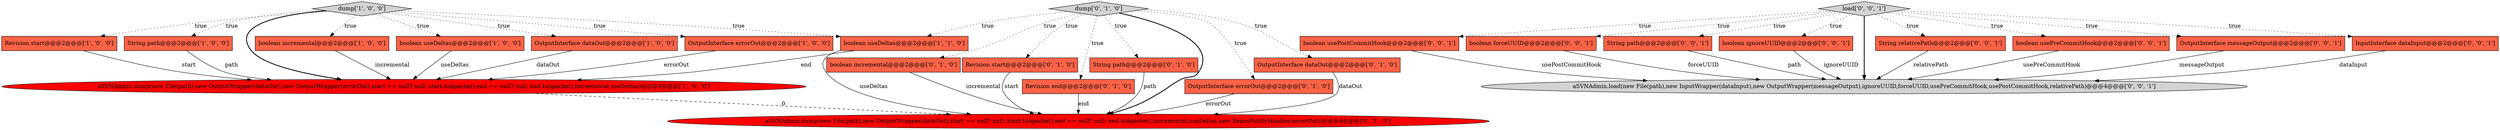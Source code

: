 digraph {
5 [style = filled, label = "dump['1', '0', '0']", fillcolor = lightgray, shape = diamond image = "AAA0AAABBB1BBB"];
7 [style = filled, label = "OutputInterface dataOut@@@2@@@['1', '0', '0']", fillcolor = tomato, shape = box image = "AAA0AAABBB1BBB"];
1 [style = filled, label = "String path@@@2@@@['1', '0', '0']", fillcolor = tomato, shape = box image = "AAA0AAABBB1BBB"];
8 [style = filled, label = "boolean useDeltas@@@2@@@['1', '1', '0']", fillcolor = tomato, shape = box image = "AAA0AAABBB1BBB"];
26 [style = filled, label = "boolean usePostCommitHook@@@2@@@['0', '0', '1']", fillcolor = tomato, shape = box image = "AAA0AAABBB3BBB"];
10 [style = filled, label = "boolean incremental@@@2@@@['0', '1', '0']", fillcolor = tomato, shape = box image = "AAA0AAABBB2BBB"];
11 [style = filled, label = "Revision start@@@2@@@['0', '1', '0']", fillcolor = tomato, shape = box image = "AAA0AAABBB2BBB"];
23 [style = filled, label = "boolean forceUUID@@@2@@@['0', '0', '1']", fillcolor = tomato, shape = box image = "AAA0AAABBB3BBB"];
4 [style = filled, label = "aSVNAdmin.dump(new File(path),new OutputWrapper(dataOut),new OutputWrapper(errorOut),start == null? null: start.toApache(),end == null? null: end.toApache(),incremental,useDeltas)@@@4@@@['1', '0', '0']", fillcolor = red, shape = ellipse image = "AAA1AAABBB1BBB"];
21 [style = filled, label = "String path@@@2@@@['0', '0', '1']", fillcolor = tomato, shape = box image = "AAA0AAABBB3BBB"];
13 [style = filled, label = "Revision end@@@2@@@['0', '1', '0']", fillcolor = tomato, shape = box image = "AAA0AAABBB2BBB"];
3 [style = filled, label = "boolean incremental@@@2@@@['1', '0', '0']", fillcolor = tomato, shape = box image = "AAA0AAABBB1BBB"];
20 [style = filled, label = "boolean ignoreUUID@@@2@@@['0', '0', '1']", fillcolor = tomato, shape = box image = "AAA0AAABBB3BBB"];
19 [style = filled, label = "aSVNAdmin.load(new File(path),new InputWrapper(dataInput),new OutputWrapper(messageOutput),ignoreUUID,forceUUID,usePreCommitHook,usePostCommitHook,relativePath)@@@4@@@['0', '0', '1']", fillcolor = lightgray, shape = ellipse image = "AAA0AAABBB3BBB"];
18 [style = filled, label = "String relativePath@@@2@@@['0', '0', '1']", fillcolor = tomato, shape = box image = "AAA0AAABBB3BBB"];
9 [style = filled, label = "String path@@@2@@@['0', '1', '0']", fillcolor = tomato, shape = box image = "AAA0AAABBB2BBB"];
24 [style = filled, label = "boolean usePreCommitHook@@@2@@@['0', '0', '1']", fillcolor = tomato, shape = box image = "AAA0AAABBB3BBB"];
16 [style = filled, label = "dump['0', '1', '0']", fillcolor = lightgray, shape = diamond image = "AAA0AAABBB2BBB"];
6 [style = filled, label = "boolean useDeltas@@@2@@@['1', '0', '0']", fillcolor = tomato, shape = box image = "AAA0AAABBB1BBB"];
2 [style = filled, label = "OutputInterface errorOut@@@2@@@['1', '0', '0']", fillcolor = tomato, shape = box image = "AAA0AAABBB1BBB"];
22 [style = filled, label = "OutputInterface messageOutput@@@2@@@['0', '0', '1']", fillcolor = tomato, shape = box image = "AAA0AAABBB3BBB"];
17 [style = filled, label = "InputInterface dataInput@@@2@@@['0', '0', '1']", fillcolor = tomato, shape = box image = "AAA0AAABBB3BBB"];
15 [style = filled, label = "aSVNAdmin.dump(new File(path),new OutputWrapper(dataOut),start == null? null: start.toApache(),end == null? null: end.toApache(),incremental,useDeltas,new ReposNotifyHandler(errorOut))@@@4@@@['0', '1', '0']", fillcolor = red, shape = ellipse image = "AAA1AAABBB2BBB"];
25 [style = filled, label = "load['0', '0', '1']", fillcolor = lightgray, shape = diamond image = "AAA0AAABBB3BBB"];
12 [style = filled, label = "OutputInterface errorOut@@@2@@@['0', '1', '0']", fillcolor = tomato, shape = box image = "AAA0AAABBB2BBB"];
14 [style = filled, label = "OutputInterface dataOut@@@2@@@['0', '1', '0']", fillcolor = tomato, shape = box image = "AAA0AAABBB2BBB"];
0 [style = filled, label = "Revision start@@@2@@@['1', '0', '0']", fillcolor = tomato, shape = box image = "AAA0AAABBB1BBB"];
16->8 [style = dotted, label="true"];
16->15 [style = bold, label=""];
16->9 [style = dotted, label="true"];
16->12 [style = dotted, label="true"];
25->21 [style = dotted, label="true"];
16->13 [style = dotted, label="true"];
18->19 [style = solid, label="relativePath"];
20->19 [style = solid, label="ignoreUUID"];
5->1 [style = dotted, label="true"];
3->4 [style = solid, label="incremental"];
5->6 [style = dotted, label="true"];
25->24 [style = dotted, label="true"];
26->19 [style = solid, label="usePostCommitHook"];
22->19 [style = solid, label="messageOutput"];
23->19 [style = solid, label="forceUUID"];
5->0 [style = dotted, label="true"];
5->3 [style = dotted, label="true"];
1->4 [style = solid, label="path"];
16->10 [style = dotted, label="true"];
21->19 [style = solid, label="path"];
25->18 [style = dotted, label="true"];
8->15 [style = solid, label="useDeltas"];
11->15 [style = solid, label="start"];
6->4 [style = solid, label="useDeltas"];
14->15 [style = solid, label="dataOut"];
12->15 [style = solid, label="errorOut"];
25->17 [style = dotted, label="true"];
5->7 [style = dotted, label="true"];
4->15 [style = dashed, label="0"];
24->19 [style = solid, label="usePreCommitHook"];
7->4 [style = solid, label="dataOut"];
16->14 [style = dotted, label="true"];
25->20 [style = dotted, label="true"];
5->4 [style = bold, label=""];
25->19 [style = bold, label=""];
25->22 [style = dotted, label="true"];
10->15 [style = solid, label="incremental"];
2->4 [style = solid, label="errorOut"];
0->4 [style = solid, label="start"];
25->23 [style = dotted, label="true"];
5->8 [style = dotted, label="true"];
16->11 [style = dotted, label="true"];
8->4 [style = solid, label="end"];
13->15 [style = solid, label="end"];
25->26 [style = dotted, label="true"];
9->15 [style = solid, label="path"];
17->19 [style = solid, label="dataInput"];
5->2 [style = dotted, label="true"];
}
